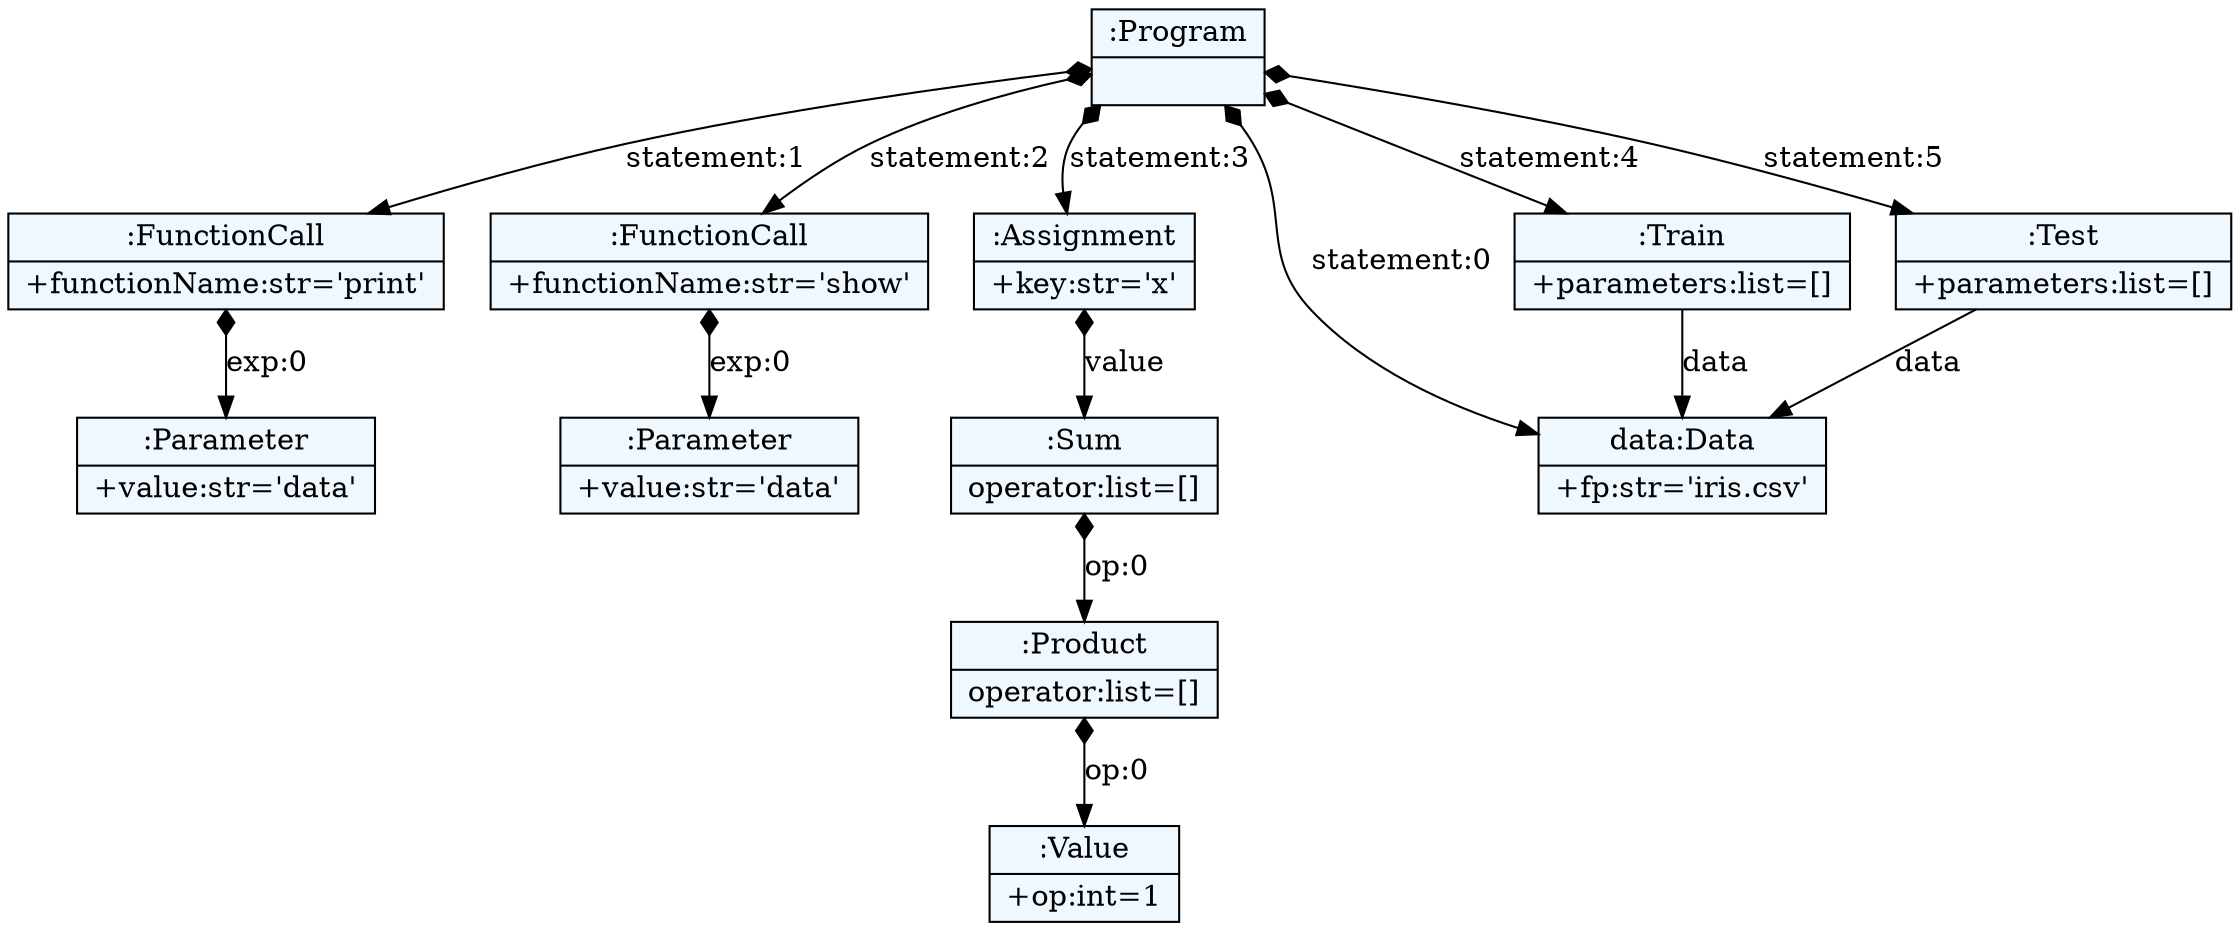 
    digraph textX {
    fontname = "Bitstream Vera Sans"
    fontsize = 8
    node[
        shape=record,
        style=filled,
        fillcolor=aliceblue
    ]
    nodesep = 0.3
    edge[dir=black,arrowtail=empty]


4672321680 -> 4672321872 [label="statement:0" arrowtail=diamond dir=both]
4672321872[label="{data:Data|+fp:str='iris.csv'\l}"]
4672321680 -> 4672322960 [label="statement:1" arrowtail=diamond dir=both]
4672322960 -> 4672321744 [label="exp:0" arrowtail=diamond dir=both]
4672321744[label="{:Parameter|+value:str='data'\l}"]
4672322960[label="{:FunctionCall|+functionName:str='print'\l}"]
4672321680 -> 4672322512 [label="statement:2" arrowtail=diamond dir=both]
4672322512 -> 4672430928 [label="exp:0" arrowtail=diamond dir=both]
4672430928[label="{:Parameter|+value:str='data'\l}"]
4672322512[label="{:FunctionCall|+functionName:str='show'\l}"]
4672321680 -> 4672321552 [label="statement:3" arrowtail=diamond dir=both]
4672321552 -> 4672431056 [label="value" arrowtail=diamond dir=both]
4672431056 -> 4672430800 [label="op:0" arrowtail=diamond dir=both]
4672430800 -> 4672431760 [label="op:0" arrowtail=diamond dir=both]
4672431760[label="{:Value|+op:int=1\l}"]
4672430800[label="{:Product|operator:list=[]\l}"]
4672431056[label="{:Sum|operator:list=[]\l}"]
4672321552[label="{:Assignment|+key:str='x'\l}"]
4672321680 -> 4672321616 [label="statement:4" arrowtail=diamond dir=both]
4672321616 -> 4672321872 [label="data" ]
4672321616[label="{:Train|+parameters:list=[]\l}"]
4672321680 -> 4672431120 [label="statement:5" arrowtail=diamond dir=both]
4672431120 -> 4672321872 [label="data" ]
4672431120[label="{:Test|+parameters:list=[]\l}"]
4672321680[label="{:Program|}"]

}
